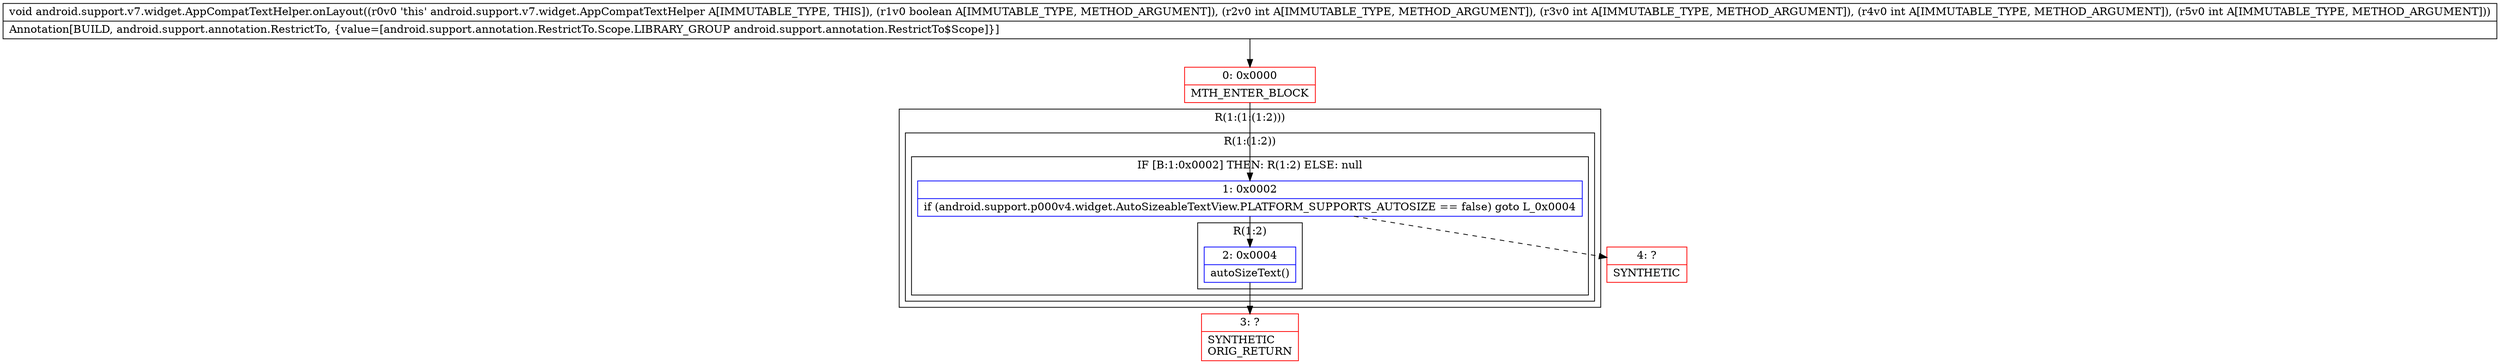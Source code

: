 digraph "CFG forandroid.support.v7.widget.AppCompatTextHelper.onLayout(ZIIII)V" {
subgraph cluster_Region_1879687896 {
label = "R(1:(1:(1:2)))";
node [shape=record,color=blue];
subgraph cluster_Region_1164177618 {
label = "R(1:(1:2))";
node [shape=record,color=blue];
subgraph cluster_IfRegion_283654535 {
label = "IF [B:1:0x0002] THEN: R(1:2) ELSE: null";
node [shape=record,color=blue];
Node_1 [shape=record,label="{1\:\ 0x0002|if (android.support.p000v4.widget.AutoSizeableTextView.PLATFORM_SUPPORTS_AUTOSIZE == false) goto L_0x0004\l}"];
subgraph cluster_Region_1778014439 {
label = "R(1:2)";
node [shape=record,color=blue];
Node_2 [shape=record,label="{2\:\ 0x0004|autoSizeText()\l}"];
}
}
}
}
Node_0 [shape=record,color=red,label="{0\:\ 0x0000|MTH_ENTER_BLOCK\l}"];
Node_3 [shape=record,color=red,label="{3\:\ ?|SYNTHETIC\lORIG_RETURN\l}"];
Node_4 [shape=record,color=red,label="{4\:\ ?|SYNTHETIC\l}"];
MethodNode[shape=record,label="{void android.support.v7.widget.AppCompatTextHelper.onLayout((r0v0 'this' android.support.v7.widget.AppCompatTextHelper A[IMMUTABLE_TYPE, THIS]), (r1v0 boolean A[IMMUTABLE_TYPE, METHOD_ARGUMENT]), (r2v0 int A[IMMUTABLE_TYPE, METHOD_ARGUMENT]), (r3v0 int A[IMMUTABLE_TYPE, METHOD_ARGUMENT]), (r4v0 int A[IMMUTABLE_TYPE, METHOD_ARGUMENT]), (r5v0 int A[IMMUTABLE_TYPE, METHOD_ARGUMENT]))  | Annotation[BUILD, android.support.annotation.RestrictTo, \{value=[android.support.annotation.RestrictTo.Scope.LIBRARY_GROUP android.support.annotation.RestrictTo$Scope]\}]\l}"];
MethodNode -> Node_0;
Node_1 -> Node_2;
Node_1 -> Node_4[style=dashed];
Node_2 -> Node_3;
Node_0 -> Node_1;
}

